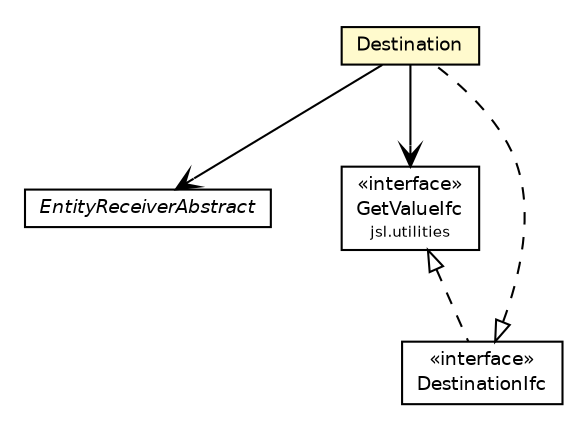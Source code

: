 #!/usr/local/bin/dot
#
# Class diagram 
# Generated by UMLGraph version 5.4 (http://www.umlgraph.org/)
#

digraph G {
	edge [fontname="Helvetica",fontsize=10,labelfontname="Helvetica",labelfontsize=10];
	node [fontname="Helvetica",fontsize=10,shape=plaintext];
	nodesep=0.25;
	ranksep=0.5;
	// jsl.modeling.elements.resource.EntityType.Destination
	c79964 [label=<<table title="jsl.modeling.elements.resource.EntityType.Destination" border="0" cellborder="1" cellspacing="0" cellpadding="2" port="p" bgcolor="lemonChiffon" href="./EntityType.Destination.html">
		<tr><td><table border="0" cellspacing="0" cellpadding="1">
<tr><td align="center" balign="center"> Destination </td></tr>
		</table></td></tr>
		</table>>, URL="./EntityType.Destination.html", fontname="Helvetica", fontcolor="black", fontsize=9.0];
	// jsl.modeling.elements.resource.EntityReceiverAbstract
	c79971 [label=<<table title="jsl.modeling.elements.resource.EntityReceiverAbstract" border="0" cellborder="1" cellspacing="0" cellpadding="2" port="p" href="./EntityReceiverAbstract.html">
		<tr><td><table border="0" cellspacing="0" cellpadding="1">
<tr><td align="center" balign="center"><font face="Helvetica-Oblique"> EntityReceiverAbstract </font></td></tr>
		</table></td></tr>
		</table>>, URL="./EntityReceiverAbstract.html", fontname="Helvetica", fontcolor="black", fontsize=9.0];
	// jsl.modeling.elements.resource.DestinationIfc
	c79980 [label=<<table title="jsl.modeling.elements.resource.DestinationIfc" border="0" cellborder="1" cellspacing="0" cellpadding="2" port="p" href="./DestinationIfc.html">
		<tr><td><table border="0" cellspacing="0" cellpadding="1">
<tr><td align="center" balign="center"> &#171;interface&#187; </td></tr>
<tr><td align="center" balign="center"> DestinationIfc </td></tr>
		</table></td></tr>
		</table>>, URL="./DestinationIfc.html", fontname="Helvetica", fontcolor="black", fontsize=9.0];
	// jsl.utilities.GetValueIfc
	c80142 [label=<<table title="jsl.utilities.GetValueIfc" border="0" cellborder="1" cellspacing="0" cellpadding="2" port="p" href="../../../utilities/GetValueIfc.html">
		<tr><td><table border="0" cellspacing="0" cellpadding="1">
<tr><td align="center" balign="center"> &#171;interface&#187; </td></tr>
<tr><td align="center" balign="center"> GetValueIfc </td></tr>
<tr><td align="center" balign="center"><font point-size="7.0"> jsl.utilities </font></td></tr>
		</table></td></tr>
		</table>>, URL="../../../utilities/GetValueIfc.html", fontname="Helvetica", fontcolor="black", fontsize=9.0];
	//jsl.modeling.elements.resource.EntityType.Destination implements jsl.modeling.elements.resource.DestinationIfc
	c79980:p -> c79964:p [dir=back,arrowtail=empty,style=dashed];
	//jsl.modeling.elements.resource.DestinationIfc implements jsl.utilities.GetValueIfc
	c80142:p -> c79980:p [dir=back,arrowtail=empty,style=dashed];
	// jsl.modeling.elements.resource.EntityType.Destination NAVASSOC jsl.utilities.GetValueIfc
	c79964:p -> c80142:p [taillabel="", label="", headlabel="", fontname="Helvetica", fontcolor="black", fontsize=10.0, color="black", arrowhead=open];
	// jsl.modeling.elements.resource.EntityType.Destination NAVASSOC jsl.modeling.elements.resource.EntityReceiverAbstract
	c79964:p -> c79971:p [taillabel="", label="", headlabel="", fontname="Helvetica", fontcolor="black", fontsize=10.0, color="black", arrowhead=open];
}

